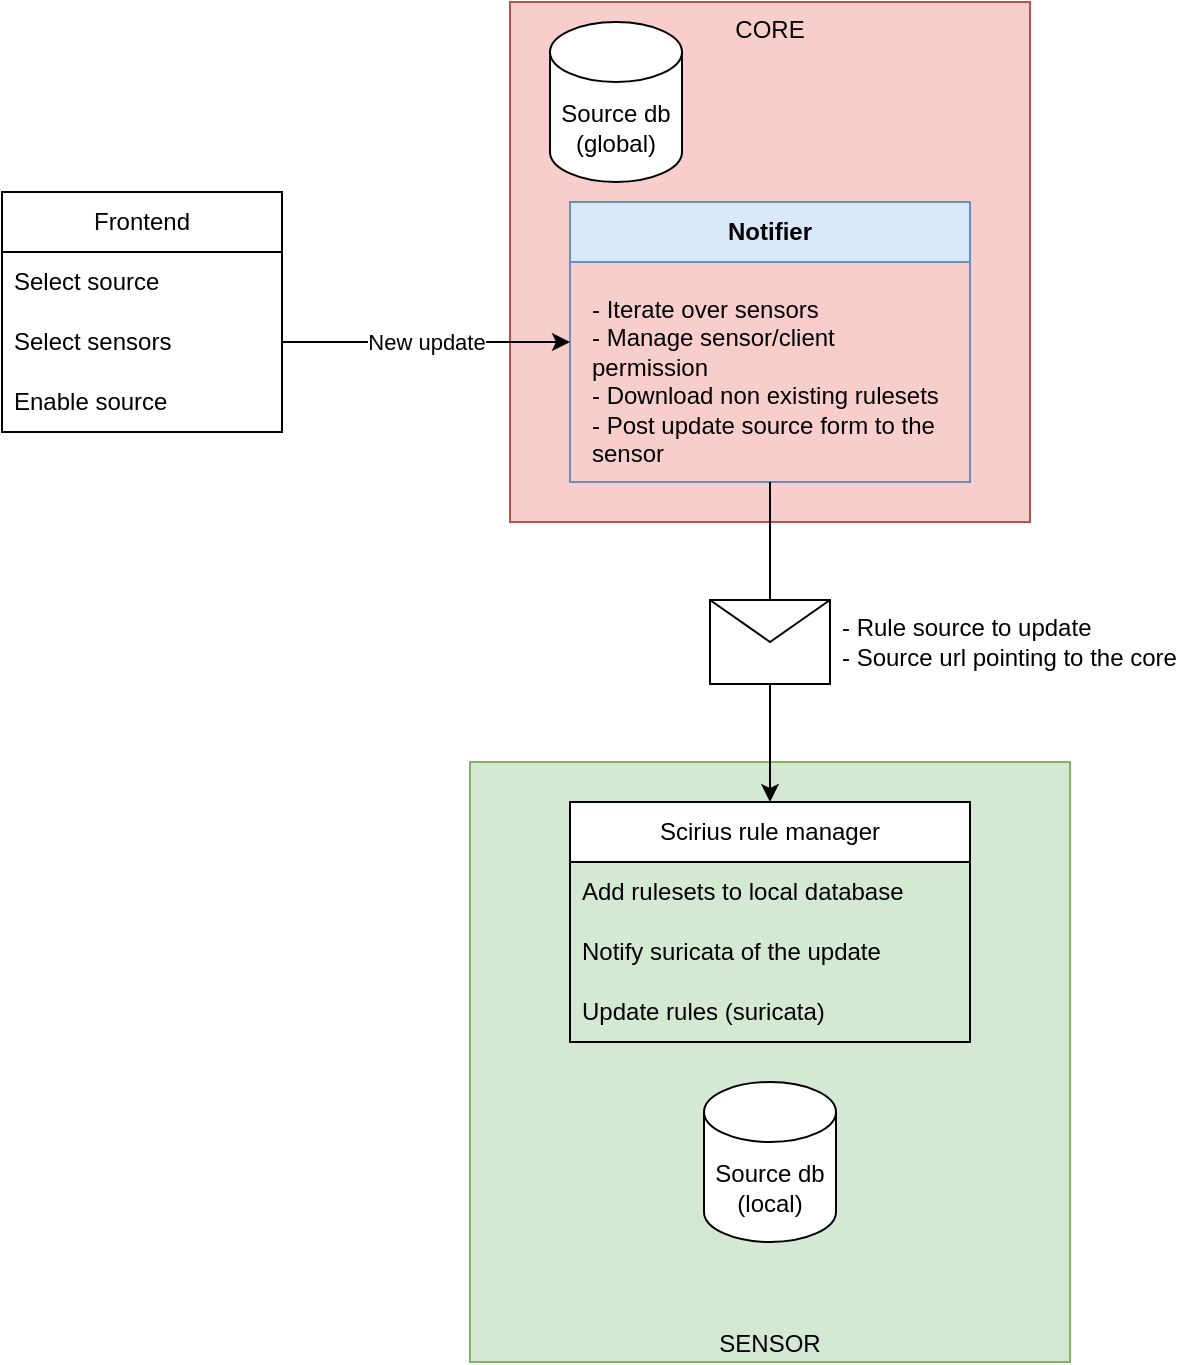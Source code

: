 <mxfile version="23.1.1" type="github">
  <diagram id="prtHgNgQTEPvFCAcTncT" name="Page-1">
    <mxGraphModel dx="2268" dy="786" grid="1" gridSize="10" guides="1" tooltips="1" connect="1" arrows="1" fold="1" page="1" pageScale="1" pageWidth="827" pageHeight="1169" math="0" shadow="0">
      <root>
        <mxCell id="0" />
        <mxCell id="1" parent="0" />
        <mxCell id="pDO1V8Rgy04W27cLTxhF-1" value="CORE" style="whiteSpace=wrap;html=1;aspect=fixed;verticalAlign=top;fillColor=#f8cecc;strokeColor=#b85450;" vertex="1" parent="1">
          <mxGeometry x="250" y="50" width="260" height="260" as="geometry" />
        </mxCell>
        <mxCell id="pDO1V8Rgy04W27cLTxhF-2" value="SENSOR" style="whiteSpace=wrap;html=1;aspect=fixed;verticalAlign=bottom;fillColor=#d5e8d4;strokeColor=#82b366;" vertex="1" parent="1">
          <mxGeometry x="230" y="430" width="300" height="300" as="geometry" />
        </mxCell>
        <mxCell id="pDO1V8Rgy04W27cLTxhF-3" value="Source db&lt;br&gt;(global)" style="shape=cylinder3;whiteSpace=wrap;html=1;boundedLbl=1;backgroundOutline=1;size=15;" vertex="1" parent="1">
          <mxGeometry x="270" y="60" width="66" height="80" as="geometry" />
        </mxCell>
        <mxCell id="pDO1V8Rgy04W27cLTxhF-4" value="Notifier" style="swimlane;whiteSpace=wrap;html=1;startSize=30;fillColor=#dae8fc;strokeColor=#6c8ebf;" vertex="1" parent="1">
          <mxGeometry x="280" y="150" width="200" height="140" as="geometry" />
        </mxCell>
        <mxCell id="pDO1V8Rgy04W27cLTxhF-5" value="&lt;div style=&quot;text-align: left;&quot;&gt;&lt;span style=&quot;background-color: initial;&quot;&gt;- Iterate over sensors&lt;/span&gt;&lt;/div&gt;&lt;div style=&quot;text-align: left;&quot;&gt;&lt;span style=&quot;background-color: initial;&quot;&gt;- Manage sensor/client permission&lt;/span&gt;&lt;/div&gt;&lt;div style=&quot;text-align: left;&quot;&gt;- Download non existing rulesets&lt;/div&gt;&lt;div style=&quot;text-align: left;&quot;&gt;- Post update source form to the sensor&lt;/div&gt;" style="text;html=1;strokeColor=none;fillColor=none;align=center;verticalAlign=top;whiteSpace=wrap;rounded=0;" vertex="1" parent="1">
          <mxGeometry x="290" y="190" width="180" height="90" as="geometry" />
        </mxCell>
        <mxCell id="pDO1V8Rgy04W27cLTxhF-10" value="Scirius rule manager" style="swimlane;fontStyle=0;childLayout=stackLayout;horizontal=1;startSize=30;horizontalStack=0;resizeParent=1;resizeParentMax=0;resizeLast=0;collapsible=1;marginBottom=0;whiteSpace=wrap;html=1;" vertex="1" parent="1">
          <mxGeometry x="280" y="450" width="200" height="120" as="geometry" />
        </mxCell>
        <mxCell id="pDO1V8Rgy04W27cLTxhF-11" value="Add rulesets to local database" style="text;strokeColor=none;fillColor=none;align=left;verticalAlign=middle;spacingLeft=4;spacingRight=4;overflow=hidden;points=[[0,0.5],[1,0.5]];portConstraint=eastwest;rotatable=0;whiteSpace=wrap;html=1;" vertex="1" parent="pDO1V8Rgy04W27cLTxhF-10">
          <mxGeometry y="30" width="200" height="30" as="geometry" />
        </mxCell>
        <mxCell id="pDO1V8Rgy04W27cLTxhF-12" value="Notify suricata of the update" style="text;strokeColor=none;fillColor=none;align=left;verticalAlign=middle;spacingLeft=4;spacingRight=4;overflow=hidden;points=[[0,0.5],[1,0.5]];portConstraint=eastwest;rotatable=0;whiteSpace=wrap;html=1;" vertex="1" parent="pDO1V8Rgy04W27cLTxhF-10">
          <mxGeometry y="60" width="200" height="30" as="geometry" />
        </mxCell>
        <mxCell id="pDO1V8Rgy04W27cLTxhF-13" value="Update rules (suricata)" style="text;strokeColor=none;fillColor=none;align=left;verticalAlign=middle;spacingLeft=4;spacingRight=4;overflow=hidden;points=[[0,0.5],[1,0.5]];portConstraint=eastwest;rotatable=0;whiteSpace=wrap;html=1;" vertex="1" parent="pDO1V8Rgy04W27cLTxhF-10">
          <mxGeometry y="90" width="200" height="30" as="geometry" />
        </mxCell>
        <mxCell id="pDO1V8Rgy04W27cLTxhF-14" value="" style="endArrow=classic;html=1;rounded=0;exitX=0.5;exitY=1;exitDx=0;exitDy=0;" edge="1" parent="1" source="pDO1V8Rgy04W27cLTxhF-4" target="pDO1V8Rgy04W27cLTxhF-10">
          <mxGeometry relative="1" as="geometry">
            <mxPoint x="360" y="330" as="sourcePoint" />
            <mxPoint x="380" y="450" as="targetPoint" />
          </mxGeometry>
        </mxCell>
        <mxCell id="pDO1V8Rgy04W27cLTxhF-15" value="" style="shape=message;html=1;outlineConnect=0;" vertex="1" parent="pDO1V8Rgy04W27cLTxhF-14">
          <mxGeometry width="60" height="42" relative="1" as="geometry">
            <mxPoint x="-30" y="-21" as="offset" />
          </mxGeometry>
        </mxCell>
        <mxCell id="pDO1V8Rgy04W27cLTxhF-16" value="- Rule source to update&lt;br&gt;- Source url pointing to the core" style="text;html=1;strokeColor=none;fillColor=none;align=left;verticalAlign=middle;whiteSpace=wrap;rounded=0;" vertex="1" parent="1">
          <mxGeometry x="414" y="350" width="176" height="40" as="geometry" />
        </mxCell>
        <mxCell id="pDO1V8Rgy04W27cLTxhF-18" value="New update" style="endArrow=classic;html=1;rounded=0;entryX=0;entryY=0.5;entryDx=0;entryDy=0;exitX=1;exitY=0.5;exitDx=0;exitDy=0;" edge="1" parent="1" source="pDO1V8Rgy04W27cLTxhF-23" target="pDO1V8Rgy04W27cLTxhF-4">
          <mxGeometry width="50" height="50" relative="1" as="geometry">
            <mxPoint x="120" y="245" as="sourcePoint" />
            <mxPoint x="440" y="310" as="targetPoint" />
          </mxGeometry>
        </mxCell>
        <mxCell id="pDO1V8Rgy04W27cLTxhF-21" value="Frontend" style="swimlane;fontStyle=0;childLayout=stackLayout;horizontal=1;startSize=30;horizontalStack=0;resizeParent=1;resizeParentMax=0;resizeLast=0;collapsible=1;marginBottom=0;whiteSpace=wrap;html=1;" vertex="1" parent="1">
          <mxGeometry x="-4" y="145" width="140" height="120" as="geometry" />
        </mxCell>
        <mxCell id="pDO1V8Rgy04W27cLTxhF-22" value="Select source" style="text;strokeColor=none;fillColor=none;align=left;verticalAlign=middle;spacingLeft=4;spacingRight=4;overflow=hidden;points=[[0,0.5],[1,0.5]];portConstraint=eastwest;rotatable=0;whiteSpace=wrap;html=1;" vertex="1" parent="pDO1V8Rgy04W27cLTxhF-21">
          <mxGeometry y="30" width="140" height="30" as="geometry" />
        </mxCell>
        <mxCell id="pDO1V8Rgy04W27cLTxhF-23" value="Select sensors" style="text;strokeColor=none;fillColor=none;align=left;verticalAlign=middle;spacingLeft=4;spacingRight=4;overflow=hidden;points=[[0,0.5],[1,0.5]];portConstraint=eastwest;rotatable=0;whiteSpace=wrap;html=1;" vertex="1" parent="pDO1V8Rgy04W27cLTxhF-21">
          <mxGeometry y="60" width="140" height="30" as="geometry" />
        </mxCell>
        <mxCell id="pDO1V8Rgy04W27cLTxhF-24" value="Enable source" style="text;strokeColor=none;fillColor=none;align=left;verticalAlign=middle;spacingLeft=4;spacingRight=4;overflow=hidden;points=[[0,0.5],[1,0.5]];portConstraint=eastwest;rotatable=0;whiteSpace=wrap;html=1;" vertex="1" parent="pDO1V8Rgy04W27cLTxhF-21">
          <mxGeometry y="90" width="140" height="30" as="geometry" />
        </mxCell>
        <mxCell id="pDO1V8Rgy04W27cLTxhF-25" value="Source db&lt;br&gt;(local)" style="shape=cylinder3;whiteSpace=wrap;html=1;boundedLbl=1;backgroundOutline=1;size=15;" vertex="1" parent="1">
          <mxGeometry x="347" y="590" width="66" height="80" as="geometry" />
        </mxCell>
      </root>
    </mxGraphModel>
  </diagram>
</mxfile>
